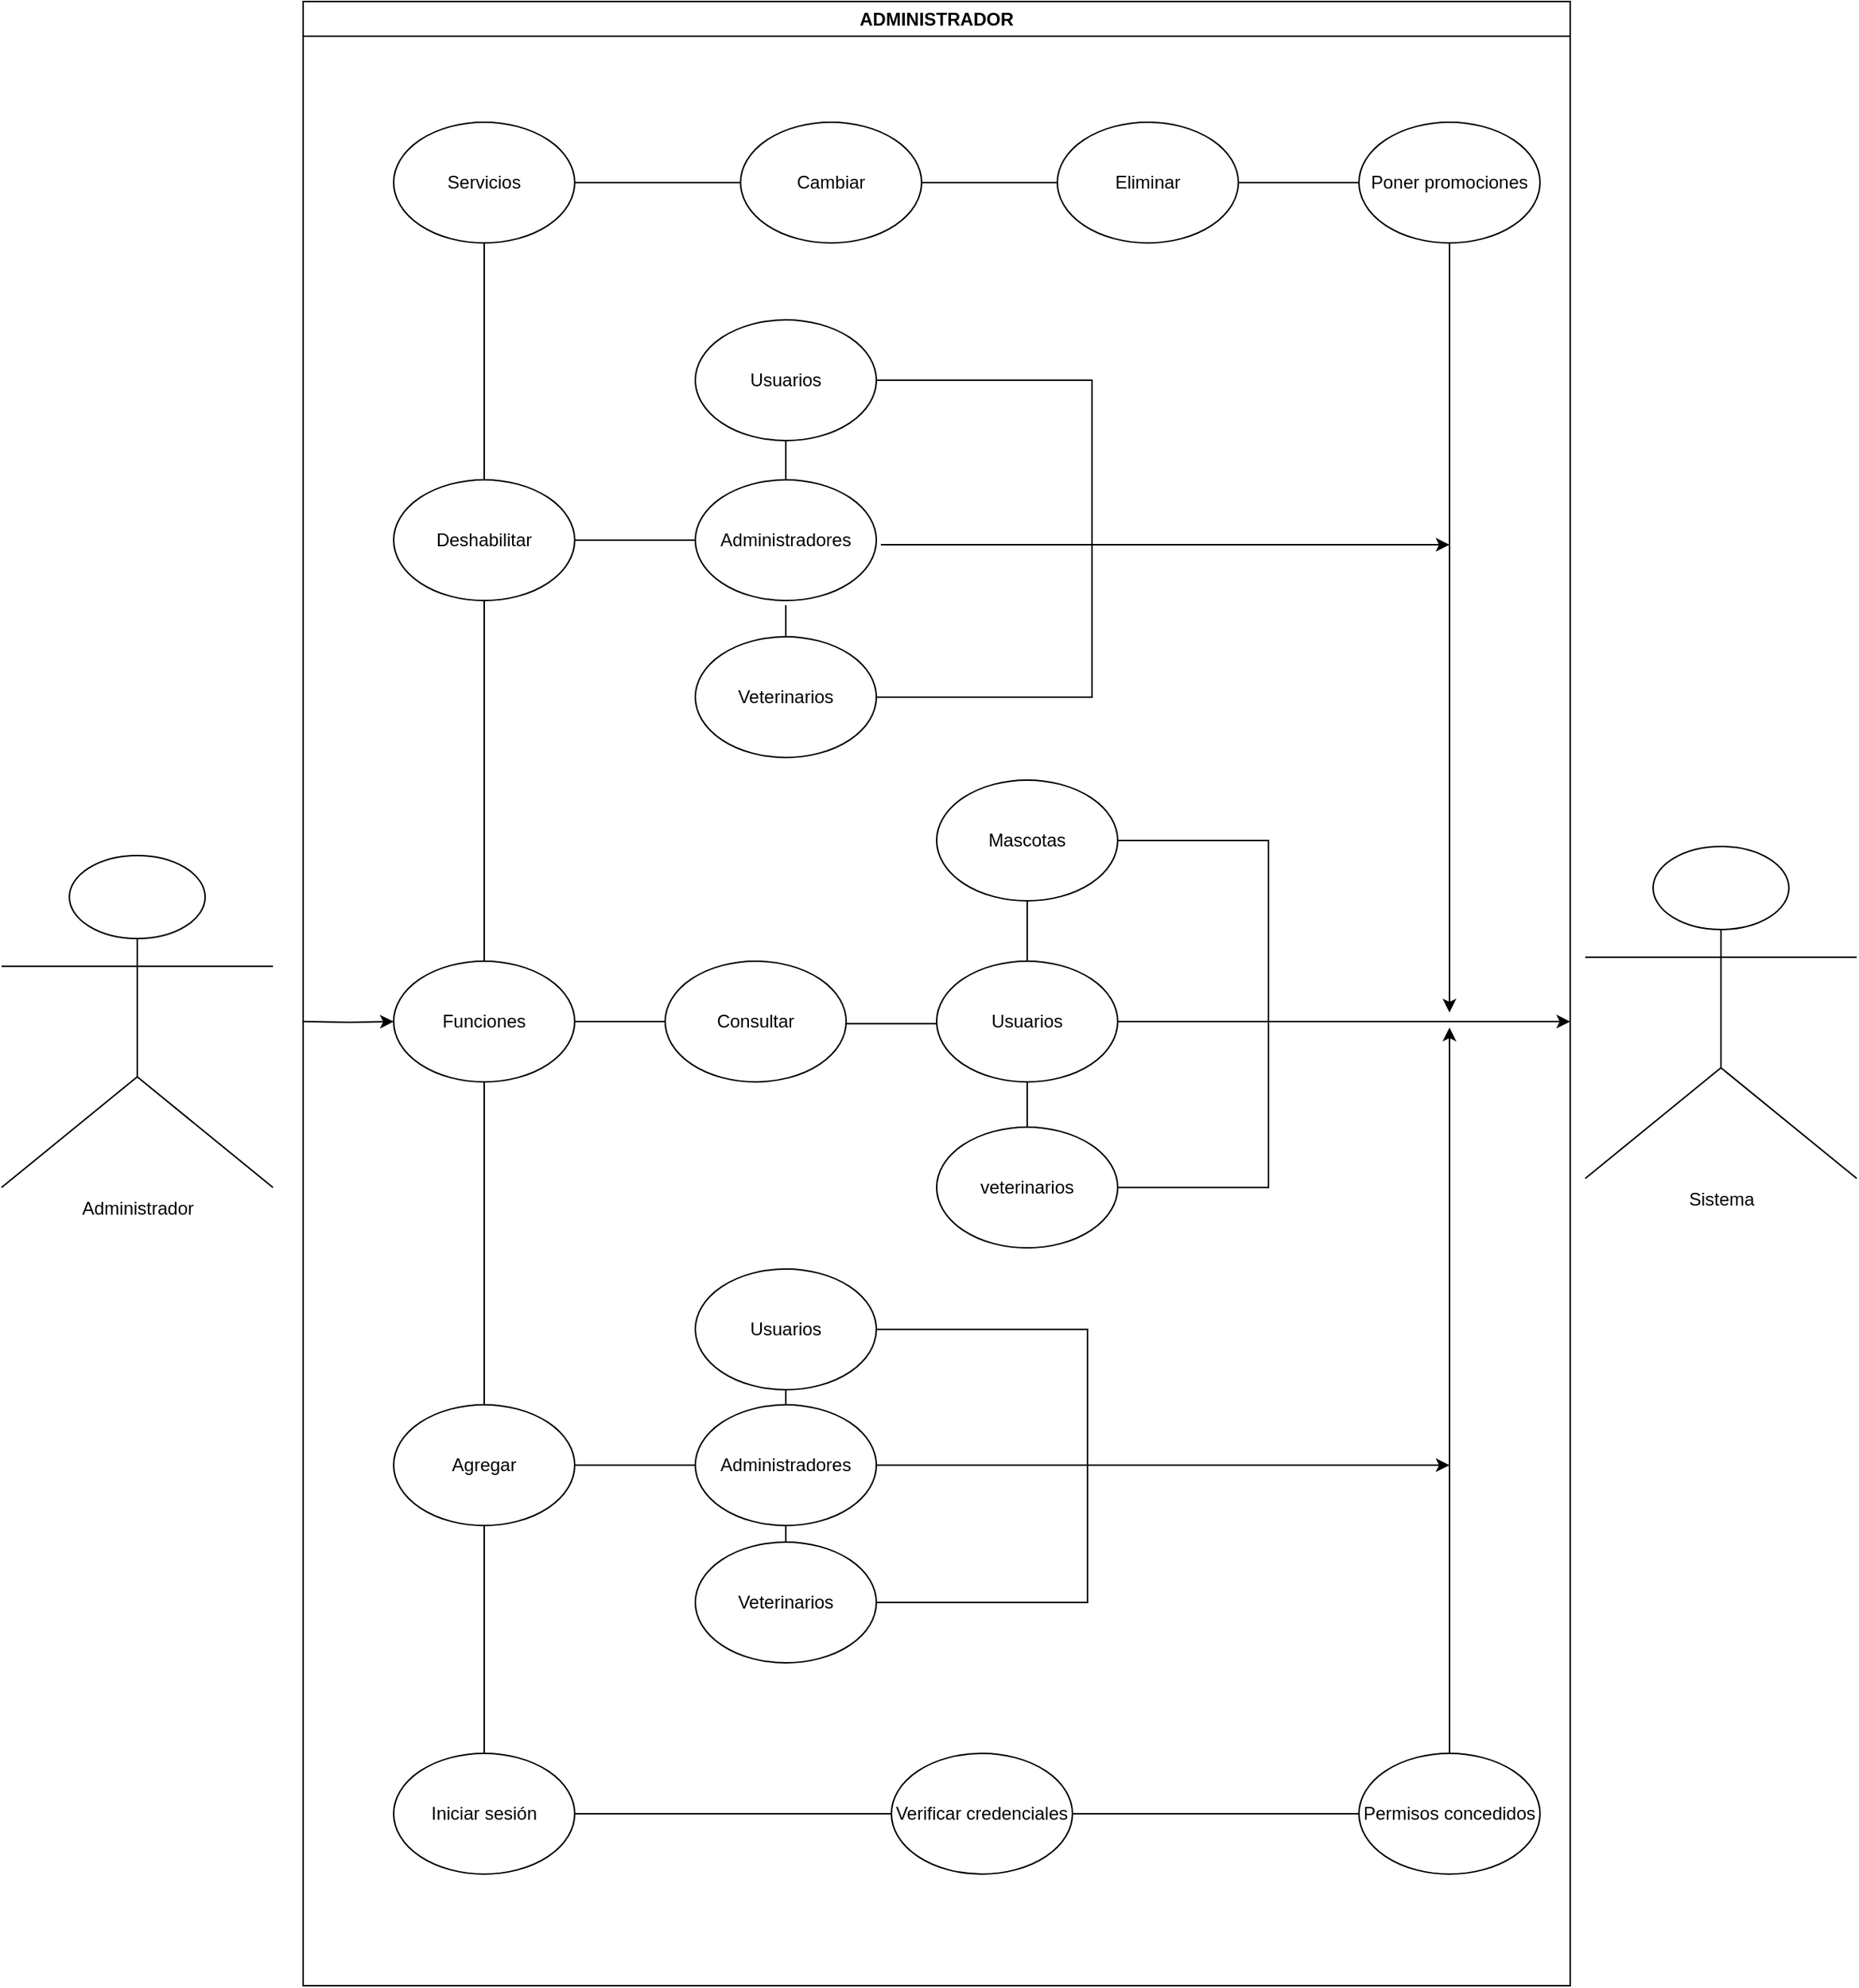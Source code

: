 <mxfile version="27.0.5">
  <diagram name="Página-1" id="jhwGK72Uflygwgd_BXQ4">
    <mxGraphModel dx="2275" dy="-215" grid="1" gridSize="10" guides="1" tooltips="1" connect="1" arrows="1" fold="1" page="1" pageScale="1" pageWidth="690" pageHeight="980" math="0" shadow="0">
      <root>
        <mxCell id="iF3ojP-lR2Myyg0GKmRt-0" />
        <mxCell id="iF3ojP-lR2Myyg0GKmRt-1" parent="iF3ojP-lR2Myyg0GKmRt-0" />
        <mxCell id="WLotTtnnPKLYBUlWbRt3-0" value="ADMINISTRADOR" style="swimlane;whiteSpace=wrap;html=1;" vertex="1" parent="iF3ojP-lR2Myyg0GKmRt-1">
          <mxGeometry x="160" y="1200" width="840" height="1315" as="geometry" />
        </mxCell>
        <mxCell id="WLotTtnnPKLYBUlWbRt3-6" value="Iniciar sesión&lt;span style=&quot;color: rgba(0, 0, 0, 0); font-family: monospace; font-size: 0px; text-align: start; text-wrap-mode: nowrap;&quot;&gt;%3CmxGraphModel%3E%3Croot%3E%3CmxCell%20id%3D%220%22%2F%3E%3CmxCell%20id%3D%221%22%20parent%3D%220%22%2F%3E%3CmxCell%20id%3D%222%22%20value%3D%22Eliminar%22%20style%3D%22ellipse%3BwhiteSpace%3Dwrap%3Bhtml%3D1%3B%22%20vertex%3D%221%22%20parent%3D%221%22%3E%3CmxGeometry%20x%3D%22600%22%20y%3D%221279%22%20width%3D%22120%22%20height%3D%2280%22%20as%3D%22geometry%22%2F%3E%3C%2FmxCell%3E%3C%2Froot%3E%3C%2FmxGraphModel%3E&lt;/span&gt;" style="ellipse;whiteSpace=wrap;html=1;" vertex="1" parent="WLotTtnnPKLYBUlWbRt3-0">
          <mxGeometry x="60" y="1161" width="120" height="80" as="geometry" />
        </mxCell>
        <mxCell id="WLotTtnnPKLYBUlWbRt3-7" value="Servicios" style="ellipse;whiteSpace=wrap;html=1;" vertex="1" parent="WLotTtnnPKLYBUlWbRt3-0">
          <mxGeometry x="60" y="80" width="120" height="80" as="geometry" />
        </mxCell>
        <mxCell id="WLotTtnnPKLYBUlWbRt3-8" value="Funciones" style="ellipse;whiteSpace=wrap;html=1;" vertex="1" parent="WLotTtnnPKLYBUlWbRt3-0">
          <mxGeometry x="60" y="636" width="120" height="80" as="geometry" />
        </mxCell>
        <mxCell id="WLotTtnnPKLYBUlWbRt3-12" value="veterinarios" style="ellipse;whiteSpace=wrap;html=1;" vertex="1" parent="WLotTtnnPKLYBUlWbRt3-0">
          <mxGeometry x="420" y="746" width="120" height="80" as="geometry" />
        </mxCell>
        <mxCell id="WLotTtnnPKLYBUlWbRt3-11" value="Usuarios" style="ellipse;whiteSpace=wrap;html=1;" vertex="1" parent="WLotTtnnPKLYBUlWbRt3-0">
          <mxGeometry x="420" y="636" width="120" height="80" as="geometry" />
        </mxCell>
        <mxCell id="WLotTtnnPKLYBUlWbRt3-10" value="Mascotas" style="ellipse;whiteSpace=wrap;html=1;" vertex="1" parent="WLotTtnnPKLYBUlWbRt3-0">
          <mxGeometry x="420" y="516" width="120" height="80" as="geometry" />
        </mxCell>
        <mxCell id="WLotTtnnPKLYBUlWbRt3-9" value="Consultar" style="ellipse;whiteSpace=wrap;html=1;" vertex="1" parent="WLotTtnnPKLYBUlWbRt3-0">
          <mxGeometry x="240" y="636" width="120" height="80" as="geometry" />
        </mxCell>
        <mxCell id="WLotTtnnPKLYBUlWbRt3-14" value="Agregar" style="ellipse;whiteSpace=wrap;html=1;" vertex="1" parent="WLotTtnnPKLYBUlWbRt3-0">
          <mxGeometry x="60" y="930" width="120" height="80" as="geometry" />
        </mxCell>
        <mxCell id="WLotTtnnPKLYBUlWbRt3-15" value="Deshabilitar" style="ellipse;whiteSpace=wrap;html=1;" vertex="1" parent="WLotTtnnPKLYBUlWbRt3-0">
          <mxGeometry x="60" y="317" width="120" height="80" as="geometry" />
        </mxCell>
        <mxCell id="WLotTtnnPKLYBUlWbRt3-17" value="Administradores" style="ellipse;whiteSpace=wrap;html=1;" vertex="1" parent="WLotTtnnPKLYBUlWbRt3-0">
          <mxGeometry x="260" y="930" width="120" height="80" as="geometry" />
        </mxCell>
        <mxCell id="WLotTtnnPKLYBUlWbRt3-16" value="Veterinarios" style="ellipse;whiteSpace=wrap;html=1;" vertex="1" parent="WLotTtnnPKLYBUlWbRt3-0">
          <mxGeometry x="260" y="1021" width="120" height="80" as="geometry" />
        </mxCell>
        <mxCell id="WLotTtnnPKLYBUlWbRt3-18" value="Usuarios" style="ellipse;whiteSpace=wrap;html=1;" vertex="1" parent="WLotTtnnPKLYBUlWbRt3-0">
          <mxGeometry x="260" y="840" width="120" height="80" as="geometry" />
        </mxCell>
        <mxCell id="WLotTtnnPKLYBUlWbRt3-22" value="Cambiar" style="ellipse;whiteSpace=wrap;html=1;" vertex="1" parent="WLotTtnnPKLYBUlWbRt3-0">
          <mxGeometry x="290" y="80" width="120" height="80" as="geometry" />
        </mxCell>
        <mxCell id="WLotTtnnPKLYBUlWbRt3-23" value="Eliminar" style="ellipse;whiteSpace=wrap;html=1;" vertex="1" parent="WLotTtnnPKLYBUlWbRt3-0">
          <mxGeometry x="500" y="80" width="120" height="80" as="geometry" />
        </mxCell>
        <mxCell id="WLotTtnnPKLYBUlWbRt3-24" value="Poner promociones" style="ellipse;whiteSpace=wrap;html=1;" vertex="1" parent="WLotTtnnPKLYBUlWbRt3-0">
          <mxGeometry x="700" y="80" width="120" height="80" as="geometry" />
        </mxCell>
        <mxCell id="WLotTtnnPKLYBUlWbRt3-21" value="Usuarios" style="ellipse;whiteSpace=wrap;html=1;" vertex="1" parent="WLotTtnnPKLYBUlWbRt3-0">
          <mxGeometry x="260" y="211" width="120" height="80" as="geometry" />
        </mxCell>
        <mxCell id="WLotTtnnPKLYBUlWbRt3-20" value="Veterinarios" style="ellipse;whiteSpace=wrap;html=1;" vertex="1" parent="WLotTtnnPKLYBUlWbRt3-0">
          <mxGeometry x="260" y="421" width="120" height="80" as="geometry" />
        </mxCell>
        <mxCell id="WLotTtnnPKLYBUlWbRt3-19" value="Administradores" style="ellipse;whiteSpace=wrap;html=1;" vertex="1" parent="WLotTtnnPKLYBUlWbRt3-0">
          <mxGeometry x="260" y="317" width="120" height="80" as="geometry" />
        </mxCell>
        <mxCell id="WLotTtnnPKLYBUlWbRt3-26" value="Permisos concedidos" style="ellipse;whiteSpace=wrap;html=1;" vertex="1" parent="WLotTtnnPKLYBUlWbRt3-0">
          <mxGeometry x="700" y="1161" width="120" height="80" as="geometry" />
        </mxCell>
        <mxCell id="WLotTtnnPKLYBUlWbRt3-25" value="Verificar credenciales" style="ellipse;whiteSpace=wrap;html=1;" vertex="1" parent="WLotTtnnPKLYBUlWbRt3-0">
          <mxGeometry x="390" y="1161" width="120" height="80" as="geometry" />
        </mxCell>
        <mxCell id="WLotTtnnPKLYBUlWbRt3-33" style="edgeStyle=orthogonalEdgeStyle;rounded=0;orthogonalLoop=1;jettySize=auto;html=1;exitX=0.5;exitY=1;exitDx=0;exitDy=0;" edge="1" parent="WLotTtnnPKLYBUlWbRt3-0" source="WLotTtnnPKLYBUlWbRt3-21" target="WLotTtnnPKLYBUlWbRt3-21">
          <mxGeometry relative="1" as="geometry" />
        </mxCell>
        <mxCell id="WLotTtnnPKLYBUlWbRt3-35" value="" style="endArrow=none;html=1;rounded=0;exitX=1;exitY=0.5;exitDx=0;exitDy=0;entryX=0;entryY=0.5;entryDx=0;entryDy=0;" edge="1" parent="WLotTtnnPKLYBUlWbRt3-0" source="WLotTtnnPKLYBUlWbRt3-15" target="WLotTtnnPKLYBUlWbRt3-19">
          <mxGeometry width="50" height="50" relative="1" as="geometry">
            <mxPoint x="520" y="281" as="sourcePoint" />
            <mxPoint x="570" y="231" as="targetPoint" />
          </mxGeometry>
        </mxCell>
        <mxCell id="WLotTtnnPKLYBUlWbRt3-36" value="" style="endArrow=none;html=1;rounded=0;exitX=1;exitY=0.5;exitDx=0;exitDy=0;entryX=0;entryY=0.5;entryDx=0;entryDy=0;" edge="1" parent="WLotTtnnPKLYBUlWbRt3-0" source="WLotTtnnPKLYBUlWbRt3-7" target="WLotTtnnPKLYBUlWbRt3-22">
          <mxGeometry width="50" height="50" relative="1" as="geometry">
            <mxPoint x="185" y="119.41" as="sourcePoint" />
            <mxPoint x="265" y="119.41" as="targetPoint" />
          </mxGeometry>
        </mxCell>
        <mxCell id="WLotTtnnPKLYBUlWbRt3-38" value="" style="endArrow=none;html=1;rounded=0;exitX=1;exitY=0.5;exitDx=0;exitDy=0;entryX=0;entryY=0.5;entryDx=0;entryDy=0;" edge="1" parent="WLotTtnnPKLYBUlWbRt3-0" source="WLotTtnnPKLYBUlWbRt3-23" target="WLotTtnnPKLYBUlWbRt3-24">
          <mxGeometry width="50" height="50" relative="1" as="geometry">
            <mxPoint x="740" y="119.41" as="sourcePoint" />
            <mxPoint x="820" y="119.41" as="targetPoint" />
          </mxGeometry>
        </mxCell>
        <mxCell id="WLotTtnnPKLYBUlWbRt3-37" value="" style="endArrow=none;html=1;rounded=0;exitX=1;exitY=0.5;exitDx=0;exitDy=0;entryX=0;entryY=0.5;entryDx=0;entryDy=0;" edge="1" parent="WLotTtnnPKLYBUlWbRt3-0" source="WLotTtnnPKLYBUlWbRt3-22" target="WLotTtnnPKLYBUlWbRt3-23">
          <mxGeometry width="50" height="50" relative="1" as="geometry">
            <mxPoint x="520" y="119.41" as="sourcePoint" />
            <mxPoint x="600" y="119" as="targetPoint" />
          </mxGeometry>
        </mxCell>
        <mxCell id="WLotTtnnPKLYBUlWbRt3-39" value="" style="endArrow=none;html=1;rounded=0;exitX=0.5;exitY=1;exitDx=0;exitDy=0;entryX=0.5;entryY=0;entryDx=0;entryDy=0;" edge="1" parent="WLotTtnnPKLYBUlWbRt3-0" source="WLotTtnnPKLYBUlWbRt3-7" target="WLotTtnnPKLYBUlWbRt3-15">
          <mxGeometry width="50" height="50" relative="1" as="geometry">
            <mxPoint x="220" y="397" as="sourcePoint" />
            <mxPoint x="300" y="397" as="targetPoint" />
          </mxGeometry>
        </mxCell>
        <mxCell id="WLotTtnnPKLYBUlWbRt3-40" value="" style="endArrow=none;html=1;rounded=0;exitX=0.5;exitY=1;exitDx=0;exitDy=0;entryX=0.5;entryY=0;entryDx=0;entryDy=0;" edge="1" parent="WLotTtnnPKLYBUlWbRt3-0" source="WLotTtnnPKLYBUlWbRt3-15" target="WLotTtnnPKLYBUlWbRt3-8">
          <mxGeometry width="50" height="50" relative="1" as="geometry">
            <mxPoint x="230" y="407" as="sourcePoint" />
            <mxPoint x="310" y="407" as="targetPoint" />
          </mxGeometry>
        </mxCell>
        <mxCell id="WLotTtnnPKLYBUlWbRt3-41" value="" style="endArrow=none;html=1;rounded=0;exitX=0.5;exitY=1;exitDx=0;exitDy=0;entryX=0.5;entryY=0;entryDx=0;entryDy=0;" edge="1" parent="WLotTtnnPKLYBUlWbRt3-0" source="WLotTtnnPKLYBUlWbRt3-8" target="WLotTtnnPKLYBUlWbRt3-14">
          <mxGeometry width="50" height="50" relative="1" as="geometry">
            <mxPoint x="240" y="417" as="sourcePoint" />
            <mxPoint x="320" y="417" as="targetPoint" />
          </mxGeometry>
        </mxCell>
        <mxCell id="WLotTtnnPKLYBUlWbRt3-42" value="" style="endArrow=none;html=1;rounded=0;exitX=1;exitY=0.5;exitDx=0;exitDy=0;entryX=0;entryY=0.5;entryDx=0;entryDy=0;" edge="1" parent="WLotTtnnPKLYBUlWbRt3-0" source="WLotTtnnPKLYBUlWbRt3-8" target="WLotTtnnPKLYBUlWbRt3-9">
          <mxGeometry width="50" height="50" relative="1" as="geometry">
            <mxPoint x="250" y="427" as="sourcePoint" />
            <mxPoint x="330" y="427" as="targetPoint" />
          </mxGeometry>
        </mxCell>
        <mxCell id="WLotTtnnPKLYBUlWbRt3-43" value="" style="endArrow=none;html=1;rounded=0;exitX=1;exitY=0.5;exitDx=0;exitDy=0;entryX=0;entryY=0.5;entryDx=0;entryDy=0;" edge="1" parent="WLotTtnnPKLYBUlWbRt3-0">
          <mxGeometry width="50" height="50" relative="1" as="geometry">
            <mxPoint x="360" y="677.41" as="sourcePoint" />
            <mxPoint x="420" y="677.41" as="targetPoint" />
          </mxGeometry>
        </mxCell>
        <mxCell id="WLotTtnnPKLYBUlWbRt3-44" value="" style="endArrow=none;html=1;rounded=0;exitX=0.5;exitY=0;exitDx=0;exitDy=0;entryX=0.5;entryY=1;entryDx=0;entryDy=0;" edge="1" parent="WLotTtnnPKLYBUlWbRt3-0" source="WLotTtnnPKLYBUlWbRt3-6" target="WLotTtnnPKLYBUlWbRt3-14">
          <mxGeometry width="50" height="50" relative="1" as="geometry">
            <mxPoint x="130" y="726" as="sourcePoint" />
            <mxPoint x="130" y="940" as="targetPoint" />
          </mxGeometry>
        </mxCell>
        <mxCell id="WLotTtnnPKLYBUlWbRt3-45" value="" style="endArrow=none;html=1;rounded=0;exitX=1;exitY=0.5;exitDx=0;exitDy=0;entryX=0;entryY=0.5;entryDx=0;entryDy=0;" edge="1" parent="WLotTtnnPKLYBUlWbRt3-0" source="WLotTtnnPKLYBUlWbRt3-14" target="WLotTtnnPKLYBUlWbRt3-17">
          <mxGeometry width="50" height="50" relative="1" as="geometry">
            <mxPoint x="130" y="1171" as="sourcePoint" />
            <mxPoint x="130" y="1020" as="targetPoint" />
          </mxGeometry>
        </mxCell>
        <mxCell id="WLotTtnnPKLYBUlWbRt3-46" value="" style="endArrow=none;html=1;rounded=0;exitX=0.5;exitY=0;exitDx=0;exitDy=0;entryX=0.5;entryY=1;entryDx=0;entryDy=0;" edge="1" parent="WLotTtnnPKLYBUlWbRt3-0" source="WLotTtnnPKLYBUlWbRt3-16" target="WLotTtnnPKLYBUlWbRt3-17">
          <mxGeometry width="50" height="50" relative="1" as="geometry">
            <mxPoint x="140" y="1181" as="sourcePoint" />
            <mxPoint x="140" y="1030" as="targetPoint" />
          </mxGeometry>
        </mxCell>
        <mxCell id="WLotTtnnPKLYBUlWbRt3-47" value="" style="endArrow=none;html=1;rounded=0;exitX=0.5;exitY=0;exitDx=0;exitDy=0;entryX=0.5;entryY=1;entryDx=0;entryDy=0;" edge="1" parent="WLotTtnnPKLYBUlWbRt3-0" source="WLotTtnnPKLYBUlWbRt3-17" target="WLotTtnnPKLYBUlWbRt3-18">
          <mxGeometry width="50" height="50" relative="1" as="geometry">
            <mxPoint x="150" y="1191" as="sourcePoint" />
            <mxPoint x="150" y="1040" as="targetPoint" />
          </mxGeometry>
        </mxCell>
        <mxCell id="WLotTtnnPKLYBUlWbRt3-48" value="" style="endArrow=none;html=1;rounded=0;exitX=1;exitY=0.5;exitDx=0;exitDy=0;entryX=0;entryY=0.5;entryDx=0;entryDy=0;" edge="1" parent="WLotTtnnPKLYBUlWbRt3-0" source="WLotTtnnPKLYBUlWbRt3-6" target="WLotTtnnPKLYBUlWbRt3-25">
          <mxGeometry width="50" height="50" relative="1" as="geometry">
            <mxPoint x="160" y="1201" as="sourcePoint" />
            <mxPoint x="160" y="1050" as="targetPoint" />
          </mxGeometry>
        </mxCell>
        <mxCell id="WLotTtnnPKLYBUlWbRt3-49" value="" style="endArrow=none;html=1;rounded=0;exitX=0;exitY=0.5;exitDx=0;exitDy=0;entryX=1;entryY=0.5;entryDx=0;entryDy=0;" edge="1" parent="WLotTtnnPKLYBUlWbRt3-0" source="WLotTtnnPKLYBUlWbRt3-26" target="WLotTtnnPKLYBUlWbRt3-25">
          <mxGeometry width="50" height="50" relative="1" as="geometry">
            <mxPoint x="190" y="1211" as="sourcePoint" />
            <mxPoint x="360" y="1211" as="targetPoint" />
          </mxGeometry>
        </mxCell>
        <mxCell id="WLotTtnnPKLYBUlWbRt3-50" value="" style="endArrow=none;html=1;rounded=0;exitX=0.5;exitY=1;exitDx=0;exitDy=0;entryX=0.5;entryY=0;entryDx=0;entryDy=0;" edge="1" parent="WLotTtnnPKLYBUlWbRt3-0" source="WLotTtnnPKLYBUlWbRt3-10" target="WLotTtnnPKLYBUlWbRt3-11">
          <mxGeometry width="50" height="50" relative="1" as="geometry">
            <mxPoint x="370" y="687.41" as="sourcePoint" />
            <mxPoint x="430" y="687.41" as="targetPoint" />
          </mxGeometry>
        </mxCell>
        <mxCell id="WLotTtnnPKLYBUlWbRt3-51" value="" style="endArrow=none;html=1;rounded=0;exitX=0.5;exitY=1;exitDx=0;exitDy=0;entryX=0.5;entryY=0;entryDx=0;entryDy=0;" edge="1" parent="WLotTtnnPKLYBUlWbRt3-0" source="WLotTtnnPKLYBUlWbRt3-11" target="WLotTtnnPKLYBUlWbRt3-12">
          <mxGeometry width="50" height="50" relative="1" as="geometry">
            <mxPoint x="490" y="606" as="sourcePoint" />
            <mxPoint x="490" y="646" as="targetPoint" />
          </mxGeometry>
        </mxCell>
        <mxCell id="WLotTtnnPKLYBUlWbRt3-59" value="" style="endArrow=none;html=1;rounded=0;exitX=0.5;exitY=1;exitDx=0;exitDy=0;entryX=0.5;entryY=0;entryDx=0;entryDy=0;" edge="1" parent="WLotTtnnPKLYBUlWbRt3-0" source="WLotTtnnPKLYBUlWbRt3-21" target="WLotTtnnPKLYBUlWbRt3-19">
          <mxGeometry width="50" height="50" relative="1" as="geometry">
            <mxPoint x="190" y="367" as="sourcePoint" />
            <mxPoint x="270" y="367" as="targetPoint" />
          </mxGeometry>
        </mxCell>
        <mxCell id="WLotTtnnPKLYBUlWbRt3-57" value="" style="edgeStyle=orthogonalEdgeStyle;rounded=0;orthogonalLoop=1;jettySize=auto;html=1;" edge="1" parent="iF3ojP-lR2Myyg0GKmRt-1" target="WLotTtnnPKLYBUlWbRt3-8">
          <mxGeometry relative="1" as="geometry">
            <mxPoint x="160" y="1876" as="sourcePoint" />
          </mxGeometry>
        </mxCell>
        <mxCell id="WLotTtnnPKLYBUlWbRt3-5" value="Administrador" style="shape=umlActor;verticalLabelPosition=bottom;verticalAlign=top;html=1;outlineConnect=0;" vertex="1" parent="iF3ojP-lR2Myyg0GKmRt-1">
          <mxGeometry x="-40" y="1766" width="180" height="220" as="geometry" />
        </mxCell>
        <mxCell id="WLotTtnnPKLYBUlWbRt3-52" value="Sistema" style="shape=umlActor;verticalLabelPosition=bottom;verticalAlign=top;html=1;outlineConnect=0;" vertex="1" parent="iF3ojP-lR2Myyg0GKmRt-1">
          <mxGeometry x="1010" y="1760" width="180" height="220" as="geometry" />
        </mxCell>
        <mxCell id="WLotTtnnPKLYBUlWbRt3-60" value="" style="endArrow=none;html=1;rounded=0;exitX=0.5;exitY=0;exitDx=0;exitDy=0;" edge="1" parent="iF3ojP-lR2Myyg0GKmRt-1" source="WLotTtnnPKLYBUlWbRt3-20">
          <mxGeometry width="50" height="50" relative="1" as="geometry">
            <mxPoint x="360" y="1577" as="sourcePoint" />
            <mxPoint x="480" y="1600" as="targetPoint" />
          </mxGeometry>
        </mxCell>
        <mxCell id="WLotTtnnPKLYBUlWbRt3-61" value="" style="endArrow=classic;html=1;rounded=0;exitX=1;exitY=0.5;exitDx=0;exitDy=0;" edge="1" parent="iF3ojP-lR2Myyg0GKmRt-1" source="WLotTtnnPKLYBUlWbRt3-11">
          <mxGeometry width="50" height="50" relative="1" as="geometry">
            <mxPoint x="720" y="1910" as="sourcePoint" />
            <mxPoint x="1000" y="1876" as="targetPoint" />
          </mxGeometry>
        </mxCell>
        <mxCell id="WLotTtnnPKLYBUlWbRt3-62" value="" style="endArrow=none;html=1;rounded=0;exitX=1;exitY=0.5;exitDx=0;exitDy=0;" edge="1" parent="iF3ojP-lR2Myyg0GKmRt-1" source="WLotTtnnPKLYBUlWbRt3-12">
          <mxGeometry width="50" height="50" relative="1" as="geometry">
            <mxPoint x="660" y="1940" as="sourcePoint" />
            <mxPoint x="800" y="1880" as="targetPoint" />
            <Array as="points">
              <mxPoint x="800" y="1986" />
            </Array>
          </mxGeometry>
        </mxCell>
        <mxCell id="WLotTtnnPKLYBUlWbRt3-63" value="" style="endArrow=none;html=1;rounded=0;exitX=1;exitY=0.5;exitDx=0;exitDy=0;" edge="1" parent="iF3ojP-lR2Myyg0GKmRt-1" source="WLotTtnnPKLYBUlWbRt3-10">
          <mxGeometry width="50" height="50" relative="1" as="geometry">
            <mxPoint x="710" y="1996" as="sourcePoint" />
            <mxPoint x="800" y="1880" as="targetPoint" />
            <Array as="points">
              <mxPoint x="800" y="1756" />
            </Array>
          </mxGeometry>
        </mxCell>
        <mxCell id="WLotTtnnPKLYBUlWbRt3-64" value="" style="endArrow=classic;html=1;rounded=0;exitX=0.5;exitY=1;exitDx=0;exitDy=0;" edge="1" parent="iF3ojP-lR2Myyg0GKmRt-1" source="WLotTtnnPKLYBUlWbRt3-24">
          <mxGeometry width="50" height="50" relative="1" as="geometry">
            <mxPoint x="610" y="1570" as="sourcePoint" />
            <mxPoint x="920" y="1870" as="targetPoint" />
          </mxGeometry>
        </mxCell>
        <mxCell id="WLotTtnnPKLYBUlWbRt3-65" value="" style="endArrow=classic;html=1;rounded=0;exitX=0.5;exitY=0;exitDx=0;exitDy=0;" edge="1" parent="iF3ojP-lR2Myyg0GKmRt-1" source="WLotTtnnPKLYBUlWbRt3-26">
          <mxGeometry width="50" height="50" relative="1" as="geometry">
            <mxPoint x="610" y="2380" as="sourcePoint" />
            <mxPoint x="920" y="1880" as="targetPoint" />
          </mxGeometry>
        </mxCell>
        <mxCell id="WLotTtnnPKLYBUlWbRt3-66" value="" style="endArrow=none;html=1;rounded=0;exitX=1;exitY=0.5;exitDx=0;exitDy=0;" edge="1" parent="iF3ojP-lR2Myyg0GKmRt-1" source="WLotTtnnPKLYBUlWbRt3-18">
          <mxGeometry width="50" height="50" relative="1" as="geometry">
            <mxPoint x="480" y="2130" as="sourcePoint" />
            <mxPoint x="680" y="2170" as="targetPoint" />
            <Array as="points">
              <mxPoint x="680" y="2080" />
            </Array>
          </mxGeometry>
        </mxCell>
        <mxCell id="WLotTtnnPKLYBUlWbRt3-67" value="" style="endArrow=none;html=1;rounded=0;exitX=1;exitY=0.5;exitDx=0;exitDy=0;" edge="1" parent="iF3ojP-lR2Myyg0GKmRt-1" source="WLotTtnnPKLYBUlWbRt3-16">
          <mxGeometry width="50" height="50" relative="1" as="geometry">
            <mxPoint x="550" y="2090" as="sourcePoint" />
            <mxPoint x="680" y="2170" as="targetPoint" />
            <Array as="points">
              <mxPoint x="680" y="2261" />
            </Array>
          </mxGeometry>
        </mxCell>
        <mxCell id="WLotTtnnPKLYBUlWbRt3-68" value="" style="endArrow=classic;html=1;rounded=0;exitX=1;exitY=0.5;exitDx=0;exitDy=0;" edge="1" parent="iF3ojP-lR2Myyg0GKmRt-1" source="WLotTtnnPKLYBUlWbRt3-17">
          <mxGeometry width="50" height="50" relative="1" as="geometry">
            <mxPoint x="480" y="2130" as="sourcePoint" />
            <mxPoint x="920" y="2170" as="targetPoint" />
          </mxGeometry>
        </mxCell>
        <mxCell id="WLotTtnnPKLYBUlWbRt3-69" value="" style="endArrow=none;html=1;rounded=0;exitX=1;exitY=0.5;exitDx=0;exitDy=0;" edge="1" parent="iF3ojP-lR2Myyg0GKmRt-1" source="WLotTtnnPKLYBUlWbRt3-21">
          <mxGeometry width="50" height="50" relative="1" as="geometry">
            <mxPoint x="543" y="1470" as="sourcePoint" />
            <mxPoint x="683" y="1560" as="targetPoint" />
            <Array as="points">
              <mxPoint x="683" y="1451" />
            </Array>
          </mxGeometry>
        </mxCell>
        <mxCell id="WLotTtnnPKLYBUlWbRt3-70" value="" style="endArrow=none;html=1;rounded=0;exitX=1;exitY=0.5;exitDx=0;exitDy=0;" edge="1" parent="iF3ojP-lR2Myyg0GKmRt-1" source="WLotTtnnPKLYBUlWbRt3-20">
          <mxGeometry width="50" height="50" relative="1" as="geometry">
            <mxPoint x="543" y="1651" as="sourcePoint" />
            <mxPoint x="683" y="1560" as="targetPoint" />
            <Array as="points">
              <mxPoint x="683" y="1661" />
            </Array>
          </mxGeometry>
        </mxCell>
        <mxCell id="WLotTtnnPKLYBUlWbRt3-71" value="" style="endArrow=classic;html=1;rounded=0;exitX=1;exitY=0.5;exitDx=0;exitDy=0;" edge="1" parent="iF3ojP-lR2Myyg0GKmRt-1">
          <mxGeometry width="50" height="50" relative="1" as="geometry">
            <mxPoint x="543" y="1560" as="sourcePoint" />
            <mxPoint x="920" y="1560" as="targetPoint" />
          </mxGeometry>
        </mxCell>
      </root>
    </mxGraphModel>
  </diagram>
</mxfile>

